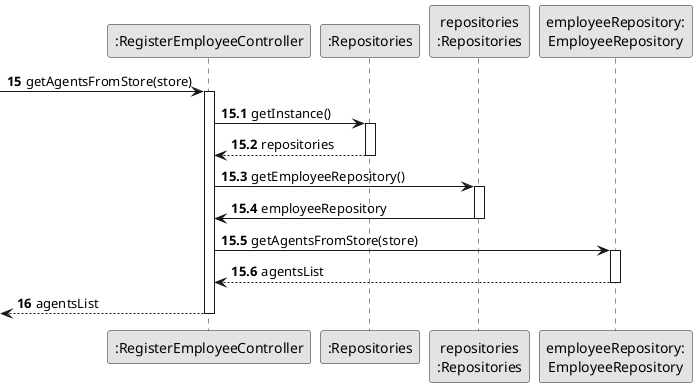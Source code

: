 @startuml
skinparam monochrome true
skinparam packageStyle rectangle
skinparam shadowing false

autonumber 15

'hide footbox
participant ":RegisterEmployeeController" as CTRL
participant ":Repositories" as RepositorySingleton
participant "repositories\n:Repositories" as PLAT
participant "employeeRepository:\nEmployeeRepository" as AGTR


     -> CTRL: getAgentsFromStore(store)

    activate CTRL

    autonumber 15.1
            CTRL -> RepositorySingleton : getInstance()
                                                        activate RepositorySingleton

                                                            RepositorySingleton --> CTRL: repositories
                                                        deactivate RepositorySingleton

                                                        CTRL -> PLAT : getEmployeeRepository()
                                                        activate PLAT

                                                            PLAT -> CTRL : employeeRepository
                                                        deactivate PLAT

                                                        CTRL -> AGTR : getAgentsFromStore(store)
                                                        activate AGTR

                                                            AGTR --> CTRL : agentsList
                                                        deactivate AGTR



    autonumber 16

    <-- CTRL  : agentsList

    deactivate CTRL


@enduml